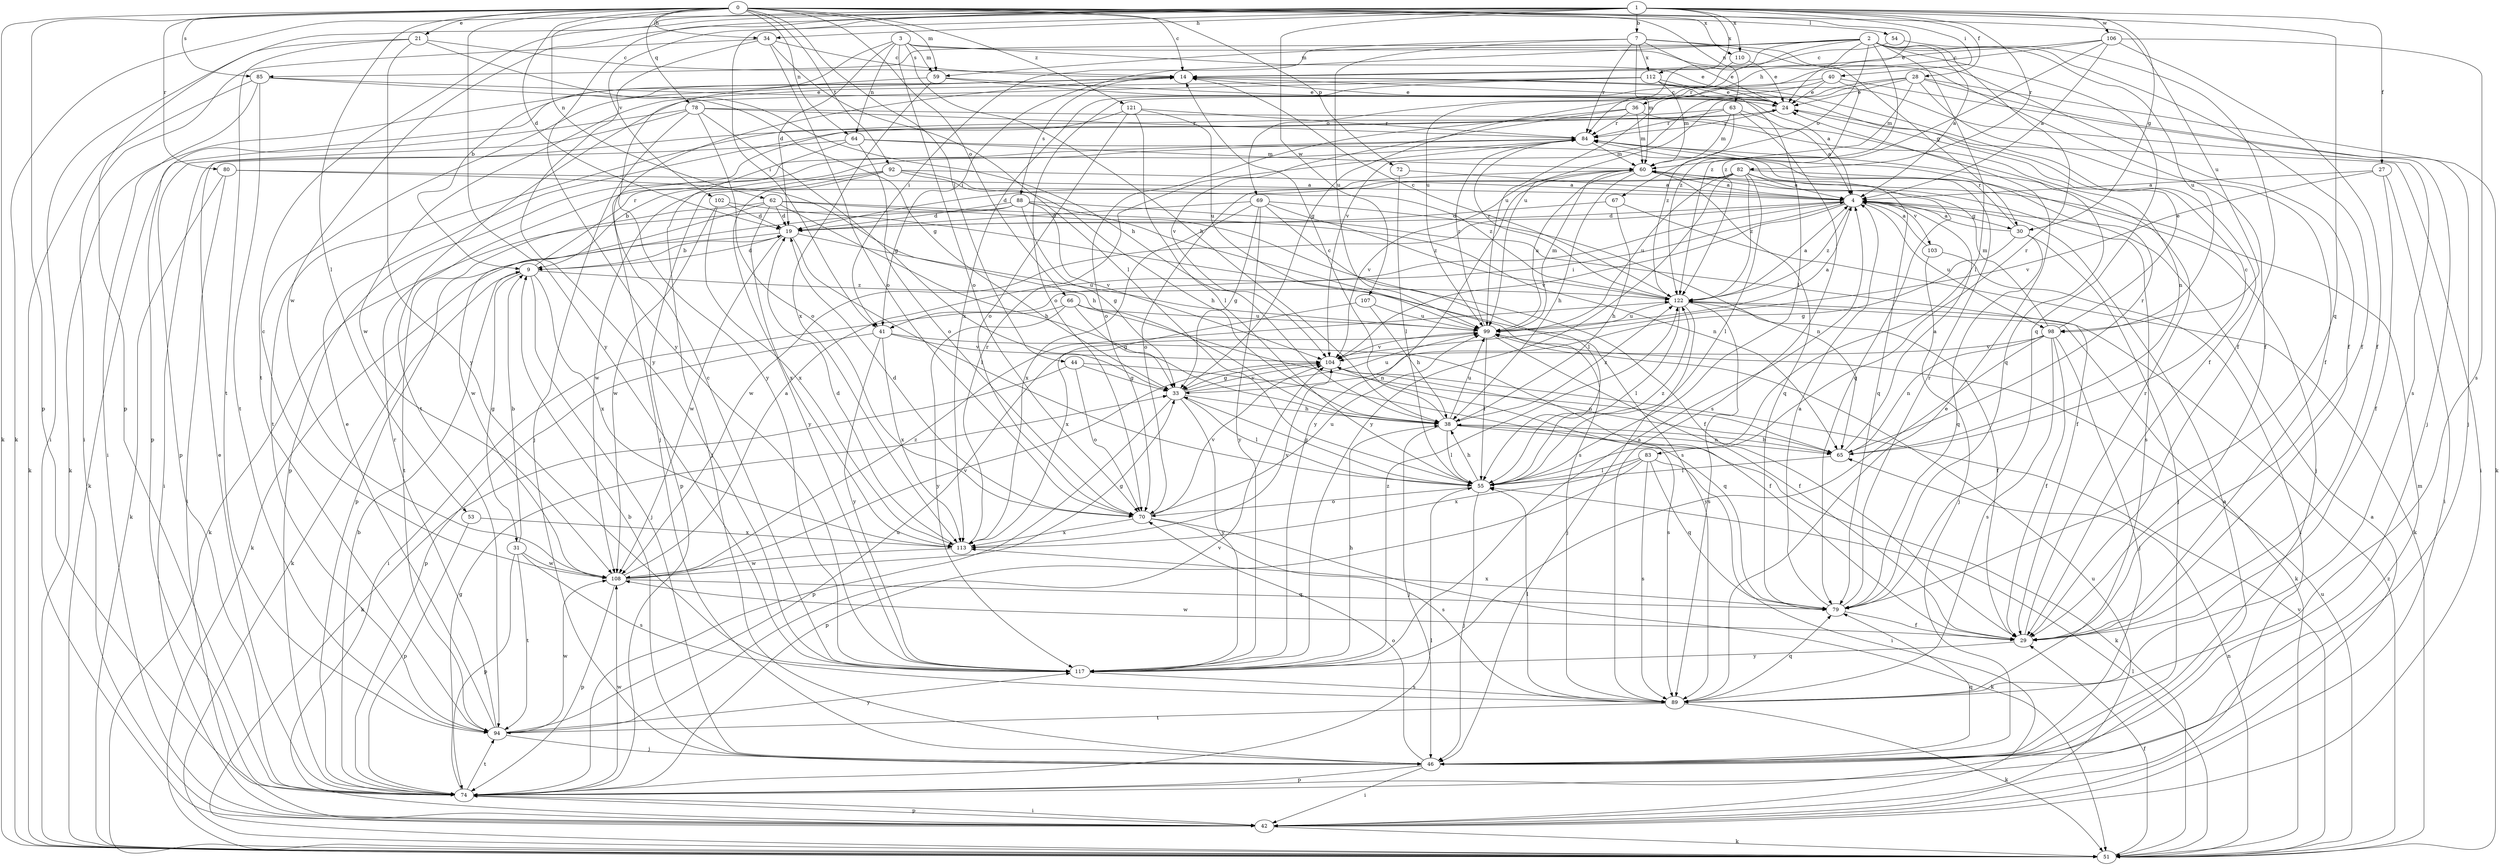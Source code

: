 strict digraph  {
0;
1;
2;
3;
4;
7;
9;
14;
19;
21;
24;
27;
28;
29;
30;
31;
33;
34;
36;
38;
40;
41;
42;
44;
46;
51;
53;
54;
55;
59;
60;
62;
63;
64;
65;
66;
67;
69;
70;
72;
74;
78;
79;
80;
82;
83;
84;
85;
88;
89;
92;
94;
98;
99;
102;
103;
104;
106;
107;
108;
110;
112;
113;
117;
121;
122;
0 -> 14  [label=c];
0 -> 19  [label=d];
0 -> 21  [label=e];
0 -> 24  [label=e];
0 -> 34  [label=h];
0 -> 44  [label=j];
0 -> 51  [label=k];
0 -> 53  [label=l];
0 -> 54  [label=l];
0 -> 59  [label=m];
0 -> 62  [label=n];
0 -> 63  [label=n];
0 -> 64  [label=n];
0 -> 66  [label=o];
0 -> 72  [label=p];
0 -> 74  [label=p];
0 -> 78  [label=q];
0 -> 80  [label=r];
0 -> 85  [label=s];
0 -> 92  [label=t];
0 -> 98  [label=u];
0 -> 110  [label=x];
0 -> 117  [label=y];
0 -> 121  [label=z];
1 -> 7  [label=b];
1 -> 27  [label=f];
1 -> 28  [label=f];
1 -> 30  [label=g];
1 -> 34  [label=h];
1 -> 40  [label=i];
1 -> 41  [label=i];
1 -> 51  [label=k];
1 -> 74  [label=p];
1 -> 79  [label=q];
1 -> 82  [label=r];
1 -> 94  [label=t];
1 -> 102  [label=v];
1 -> 106  [label=w];
1 -> 107  [label=w];
1 -> 108  [label=w];
1 -> 110  [label=x];
1 -> 112  [label=x];
1 -> 117  [label=y];
2 -> 4  [label=a];
2 -> 29  [label=f];
2 -> 36  [label=h];
2 -> 41  [label=i];
2 -> 55  [label=l];
2 -> 59  [label=m];
2 -> 67  [label=o];
2 -> 69  [label=o];
2 -> 79  [label=q];
2 -> 83  [label=r];
2 -> 84  [label=r];
2 -> 85  [label=s];
2 -> 98  [label=u];
2 -> 122  [label=z];
3 -> 9  [label=b];
3 -> 19  [label=d];
3 -> 24  [label=e];
3 -> 29  [label=f];
3 -> 38  [label=h];
3 -> 59  [label=m];
3 -> 64  [label=n];
3 -> 70  [label=o];
4 -> 19  [label=d];
4 -> 30  [label=g];
4 -> 41  [label=i];
4 -> 98  [label=u];
4 -> 103  [label=v];
4 -> 104  [label=v];
4 -> 108  [label=w];
4 -> 122  [label=z];
7 -> 24  [label=e];
7 -> 29  [label=f];
7 -> 30  [label=g];
7 -> 41  [label=i];
7 -> 60  [label=m];
7 -> 84  [label=r];
7 -> 99  [label=u];
7 -> 112  [label=x];
9 -> 19  [label=d];
9 -> 31  [label=g];
9 -> 46  [label=j];
9 -> 51  [label=k];
9 -> 84  [label=r];
9 -> 113  [label=x];
9 -> 122  [label=z];
14 -> 24  [label=e];
14 -> 29  [label=f];
14 -> 51  [label=k];
14 -> 74  [label=p];
14 -> 88  [label=s];
19 -> 9  [label=b];
19 -> 51  [label=k];
19 -> 55  [label=l];
19 -> 99  [label=u];
19 -> 108  [label=w];
21 -> 14  [label=c];
21 -> 38  [label=h];
21 -> 42  [label=i];
21 -> 94  [label=t];
21 -> 117  [label=y];
24 -> 14  [label=c];
24 -> 42  [label=i];
24 -> 84  [label=r];
27 -> 4  [label=a];
27 -> 29  [label=f];
27 -> 42  [label=i];
27 -> 104  [label=v];
28 -> 24  [label=e];
28 -> 29  [label=f];
28 -> 46  [label=j];
28 -> 51  [label=k];
28 -> 60  [label=m];
28 -> 99  [label=u];
28 -> 104  [label=v];
29 -> 84  [label=r];
29 -> 108  [label=w];
29 -> 117  [label=y];
30 -> 4  [label=a];
30 -> 33  [label=g];
30 -> 46  [label=j];
30 -> 79  [label=q];
30 -> 84  [label=r];
31 -> 9  [label=b];
31 -> 74  [label=p];
31 -> 89  [label=s];
31 -> 94  [label=t];
31 -> 108  [label=w];
33 -> 38  [label=h];
33 -> 55  [label=l];
33 -> 74  [label=p];
33 -> 99  [label=u];
33 -> 104  [label=v];
33 -> 117  [label=y];
34 -> 14  [label=c];
34 -> 42  [label=i];
34 -> 55  [label=l];
34 -> 70  [label=o];
34 -> 117  [label=y];
36 -> 60  [label=m];
36 -> 70  [label=o];
36 -> 79  [label=q];
36 -> 84  [label=r];
36 -> 104  [label=v];
38 -> 14  [label=c];
38 -> 46  [label=j];
38 -> 51  [label=k];
38 -> 55  [label=l];
38 -> 65  [label=n];
38 -> 99  [label=u];
38 -> 122  [label=z];
40 -> 24  [label=e];
40 -> 46  [label=j];
40 -> 70  [label=o];
40 -> 99  [label=u];
40 -> 122  [label=z];
41 -> 29  [label=f];
41 -> 74  [label=p];
41 -> 104  [label=v];
41 -> 113  [label=x];
41 -> 117  [label=y];
42 -> 4  [label=a];
42 -> 51  [label=k];
42 -> 74  [label=p];
42 -> 99  [label=u];
44 -> 33  [label=g];
44 -> 51  [label=k];
44 -> 70  [label=o];
44 -> 79  [label=q];
46 -> 9  [label=b];
46 -> 42  [label=i];
46 -> 70  [label=o];
46 -> 74  [label=p];
46 -> 79  [label=q];
51 -> 29  [label=f];
51 -> 55  [label=l];
51 -> 65  [label=n];
51 -> 99  [label=u];
51 -> 104  [label=v];
51 -> 122  [label=z];
53 -> 74  [label=p];
53 -> 113  [label=x];
54 -> 14  [label=c];
54 -> 29  [label=f];
55 -> 33  [label=g];
55 -> 38  [label=h];
55 -> 46  [label=j];
55 -> 70  [label=o];
55 -> 122  [label=z];
59 -> 4  [label=a];
59 -> 24  [label=e];
59 -> 113  [label=x];
59 -> 117  [label=y];
60 -> 4  [label=a];
60 -> 38  [label=h];
60 -> 74  [label=p];
60 -> 79  [label=q];
60 -> 89  [label=s];
60 -> 99  [label=u];
60 -> 104  [label=v];
60 -> 117  [label=y];
62 -> 19  [label=d];
62 -> 29  [label=f];
62 -> 38  [label=h];
62 -> 65  [label=n];
62 -> 94  [label=t];
62 -> 108  [label=w];
62 -> 113  [label=x];
63 -> 4  [label=a];
63 -> 46  [label=j];
63 -> 60  [label=m];
63 -> 84  [label=r];
63 -> 89  [label=s];
63 -> 122  [label=z];
64 -> 42  [label=i];
64 -> 46  [label=j];
64 -> 60  [label=m];
64 -> 70  [label=o];
64 -> 79  [label=q];
65 -> 4  [label=a];
65 -> 14  [label=c];
65 -> 38  [label=h];
65 -> 55  [label=l];
65 -> 84  [label=r];
66 -> 33  [label=g];
66 -> 42  [label=i];
66 -> 65  [label=n];
66 -> 99  [label=u];
66 -> 117  [label=y];
67 -> 19  [label=d];
67 -> 38  [label=h];
67 -> 51  [label=k];
69 -> 19  [label=d];
69 -> 33  [label=g];
69 -> 55  [label=l];
69 -> 65  [label=n];
69 -> 113  [label=x];
69 -> 117  [label=y];
69 -> 122  [label=z];
70 -> 19  [label=d];
70 -> 51  [label=k];
70 -> 89  [label=s];
70 -> 99  [label=u];
70 -> 104  [label=v];
70 -> 113  [label=x];
72 -> 4  [label=a];
72 -> 55  [label=l];
74 -> 4  [label=a];
74 -> 9  [label=b];
74 -> 24  [label=e];
74 -> 33  [label=g];
74 -> 42  [label=i];
74 -> 55  [label=l];
74 -> 60  [label=m];
74 -> 94  [label=t];
74 -> 108  [label=w];
78 -> 33  [label=g];
78 -> 46  [label=j];
78 -> 51  [label=k];
78 -> 65  [label=n];
78 -> 70  [label=o];
78 -> 74  [label=p];
78 -> 84  [label=r];
79 -> 4  [label=a];
79 -> 29  [label=f];
79 -> 84  [label=r];
79 -> 113  [label=x];
80 -> 4  [label=a];
80 -> 38  [label=h];
80 -> 42  [label=i];
80 -> 51  [label=k];
82 -> 4  [label=a];
82 -> 19  [label=d];
82 -> 46  [label=j];
82 -> 55  [label=l];
82 -> 70  [label=o];
82 -> 79  [label=q];
82 -> 99  [label=u];
82 -> 117  [label=y];
82 -> 122  [label=z];
83 -> 42  [label=i];
83 -> 55  [label=l];
83 -> 74  [label=p];
83 -> 79  [label=q];
83 -> 89  [label=s];
83 -> 113  [label=x];
84 -> 60  [label=m];
84 -> 74  [label=p];
85 -> 24  [label=e];
85 -> 33  [label=g];
85 -> 42  [label=i];
85 -> 51  [label=k];
85 -> 94  [label=t];
88 -> 19  [label=d];
88 -> 29  [label=f];
88 -> 33  [label=g];
88 -> 51  [label=k];
88 -> 74  [label=p];
88 -> 89  [label=s];
88 -> 104  [label=v];
89 -> 24  [label=e];
89 -> 51  [label=k];
89 -> 55  [label=l];
89 -> 79  [label=q];
89 -> 94  [label=t];
92 -> 4  [label=a];
92 -> 9  [label=b];
92 -> 38  [label=h];
92 -> 108  [label=w];
92 -> 117  [label=y];
92 -> 122  [label=z];
94 -> 24  [label=e];
94 -> 46  [label=j];
94 -> 84  [label=r];
94 -> 99  [label=u];
94 -> 104  [label=v];
94 -> 108  [label=w];
94 -> 117  [label=y];
98 -> 24  [label=e];
98 -> 29  [label=f];
98 -> 46  [label=j];
98 -> 60  [label=m];
98 -> 65  [label=n];
98 -> 89  [label=s];
98 -> 104  [label=v];
98 -> 117  [label=y];
99 -> 4  [label=a];
99 -> 29  [label=f];
99 -> 55  [label=l];
99 -> 60  [label=m];
99 -> 84  [label=r];
99 -> 104  [label=v];
102 -> 19  [label=d];
102 -> 89  [label=s];
102 -> 108  [label=w];
102 -> 113  [label=x];
103 -> 4  [label=a];
103 -> 42  [label=i];
103 -> 46  [label=j];
104 -> 33  [label=g];
104 -> 65  [label=n];
104 -> 89  [label=s];
106 -> 4  [label=a];
106 -> 14  [label=c];
106 -> 29  [label=f];
106 -> 33  [label=g];
106 -> 89  [label=s];
106 -> 122  [label=z];
107 -> 38  [label=h];
107 -> 99  [label=u];
107 -> 113  [label=x];
108 -> 4  [label=a];
108 -> 14  [label=c];
108 -> 33  [label=g];
108 -> 74  [label=p];
108 -> 79  [label=q];
108 -> 104  [label=v];
108 -> 122  [label=z];
110 -> 24  [label=e];
110 -> 99  [label=u];
112 -> 24  [label=e];
112 -> 55  [label=l];
112 -> 60  [label=m];
112 -> 89  [label=s];
112 -> 94  [label=t];
112 -> 108  [label=w];
112 -> 113  [label=x];
113 -> 19  [label=d];
113 -> 84  [label=r];
113 -> 104  [label=v];
113 -> 108  [label=w];
117 -> 4  [label=a];
117 -> 14  [label=c];
117 -> 38  [label=h];
117 -> 89  [label=s];
117 -> 122  [label=z];
121 -> 55  [label=l];
121 -> 70  [label=o];
121 -> 84  [label=r];
121 -> 94  [label=t];
121 -> 99  [label=u];
122 -> 4  [label=a];
122 -> 14  [label=c];
122 -> 29  [label=f];
122 -> 46  [label=j];
122 -> 51  [label=k];
122 -> 55  [label=l];
122 -> 84  [label=r];
122 -> 89  [label=s];
122 -> 99  [label=u];
}
